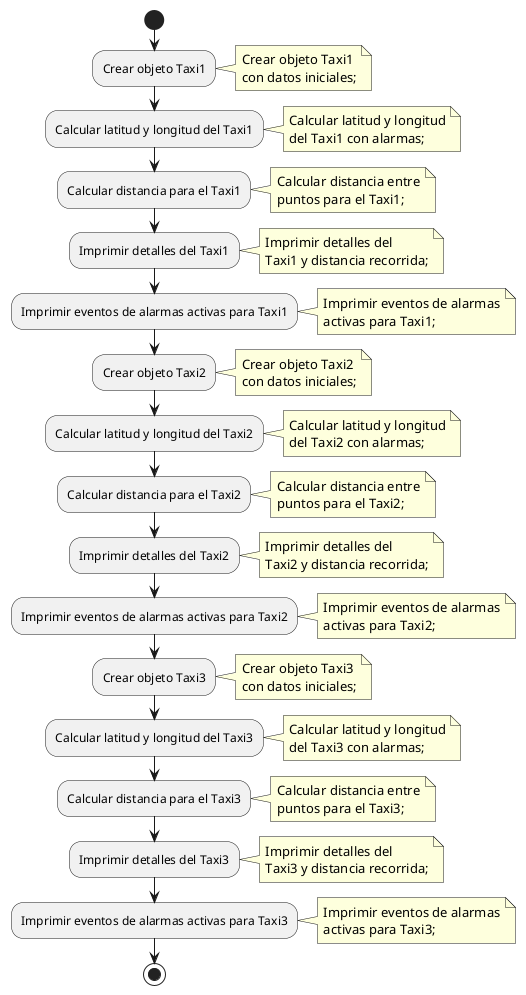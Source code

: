 @startuml MainTaxiTP1
start

:Crear objeto Taxi1;
note right: Crear objeto Taxi1\ncon datos iniciales;

:Calcular latitud y longitud del Taxi1;
note right: Calcular latitud y longitud\ndel Taxi1 con alarmas;

:Calcular distancia para el Taxi1;
note right: Calcular distancia entre\npuntos para el Taxi1;

:Imprimir detalles del Taxi1;
note right: Imprimir detalles del\nTaxi1 y distancia recorrida;

:Imprimir eventos de alarmas activas para Taxi1;
note right: Imprimir eventos de alarmas\nactivas para Taxi1;

:Crear objeto Taxi2;
note right: Crear objeto Taxi2\ncon datos iniciales;

:Calcular latitud y longitud del Taxi2;
note right: Calcular latitud y longitud\ndel Taxi2 con alarmas;

:Calcular distancia para el Taxi2;
note right: Calcular distancia entre\npuntos para el Taxi2;

:Imprimir detalles del Taxi2;
note right: Imprimir detalles del\nTaxi2 y distancia recorrida;

:Imprimir eventos de alarmas activas para Taxi2;
note right: Imprimir eventos de alarmas\nactivas para Taxi2;

:Crear objeto Taxi3;
note right: Crear objeto Taxi3\ncon datos iniciales;

:Calcular latitud y longitud del Taxi3;
note right: Calcular latitud y longitud\ndel Taxi3 con alarmas;

:Calcular distancia para el Taxi3;
note right: Calcular distancia entre\npuntos para el Taxi3;

:Imprimir detalles del Taxi3;
note right: Imprimir detalles del\nTaxi3 y distancia recorrida;

:Imprimir eventos de alarmas activas para Taxi3;
note right: Imprimir eventos de alarmas\nactivas para Taxi3;

stop
@enduml


